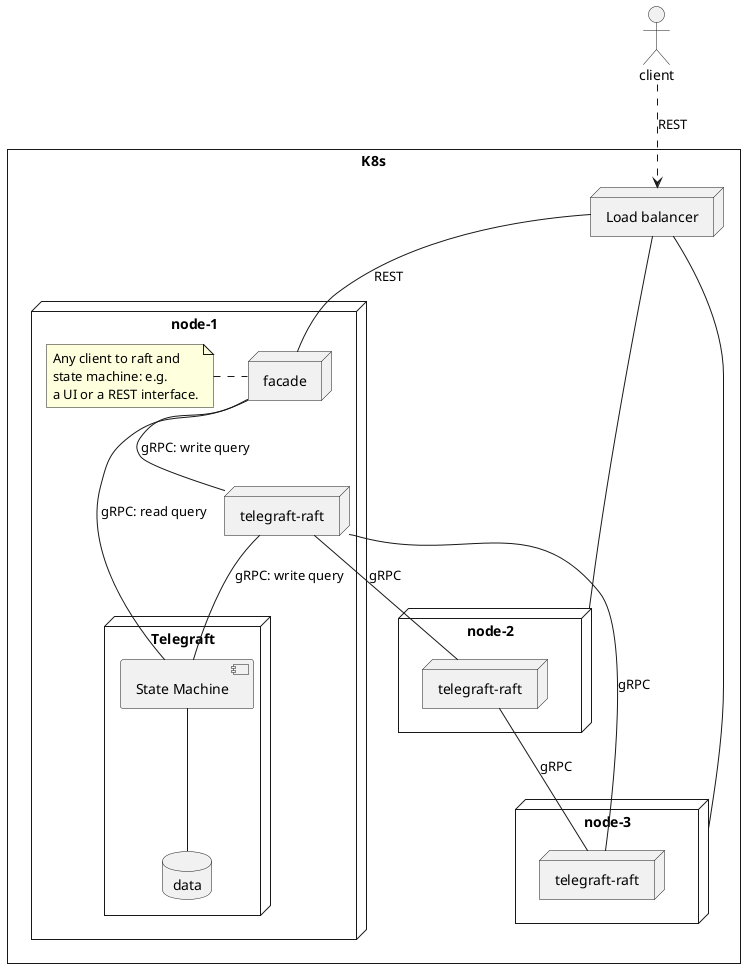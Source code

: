 @startuml kube_cluster

skinparam style strictuml

actor "client"
rectangle "K8s" {

  node "Load balancer" as lb

  node "node-1" as n1 {
    node Telegraft as tnode1 {
      component [State Machine] as stm
      database "data" as db1
    }

  node "facade" as grpc

  note left of grpc
    Any client to raft and
    state machine: e.g.
    a UI or a REST interface.
  end note

    node "telegraft-raft" as raft
  }

  node "node-2" as n2 {
    node "telegraft-raft" as raft2
  }

  node "node-3" as n3 {
    node "telegraft-raft" as raft3
  }

}

client ..> lb: REST
lb -- grpc: REST
lb -- n2
lb -- n3

stm -- db1

grpc -- raft: gRPC: write query
grpc -- stm: gRPC: read query
raft -- stm: gRPC: write query
raft -- raft2: gRPC
raft -- raft3: gRPC
raft2 -- raft3: gRPC


@enduml
